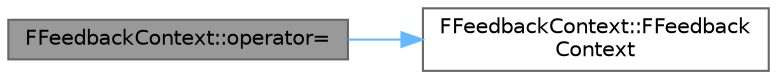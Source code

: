 digraph "FFeedbackContext::operator="
{
 // INTERACTIVE_SVG=YES
 // LATEX_PDF_SIZE
  bgcolor="transparent";
  edge [fontname=Helvetica,fontsize=10,labelfontname=Helvetica,labelfontsize=10];
  node [fontname=Helvetica,fontsize=10,shape=box,height=0.2,width=0.4];
  rankdir="LR";
  Node1 [id="Node000001",label="FFeedbackContext::operator=",height=0.2,width=0.4,color="gray40", fillcolor="grey60", style="filled", fontcolor="black",tooltip=" "];
  Node1 -> Node2 [id="edge1_Node000001_Node000002",color="steelblue1",style="solid",tooltip=" "];
  Node2 [id="Node000002",label="FFeedbackContext::FFeedback\lContext",height=0.2,width=0.4,color="grey40", fillcolor="white", style="filled",URL="$d5/d1b/classFFeedbackContext.html#a3779a70b249af39ee28d1a24f3c87663",tooltip=" "];
}
